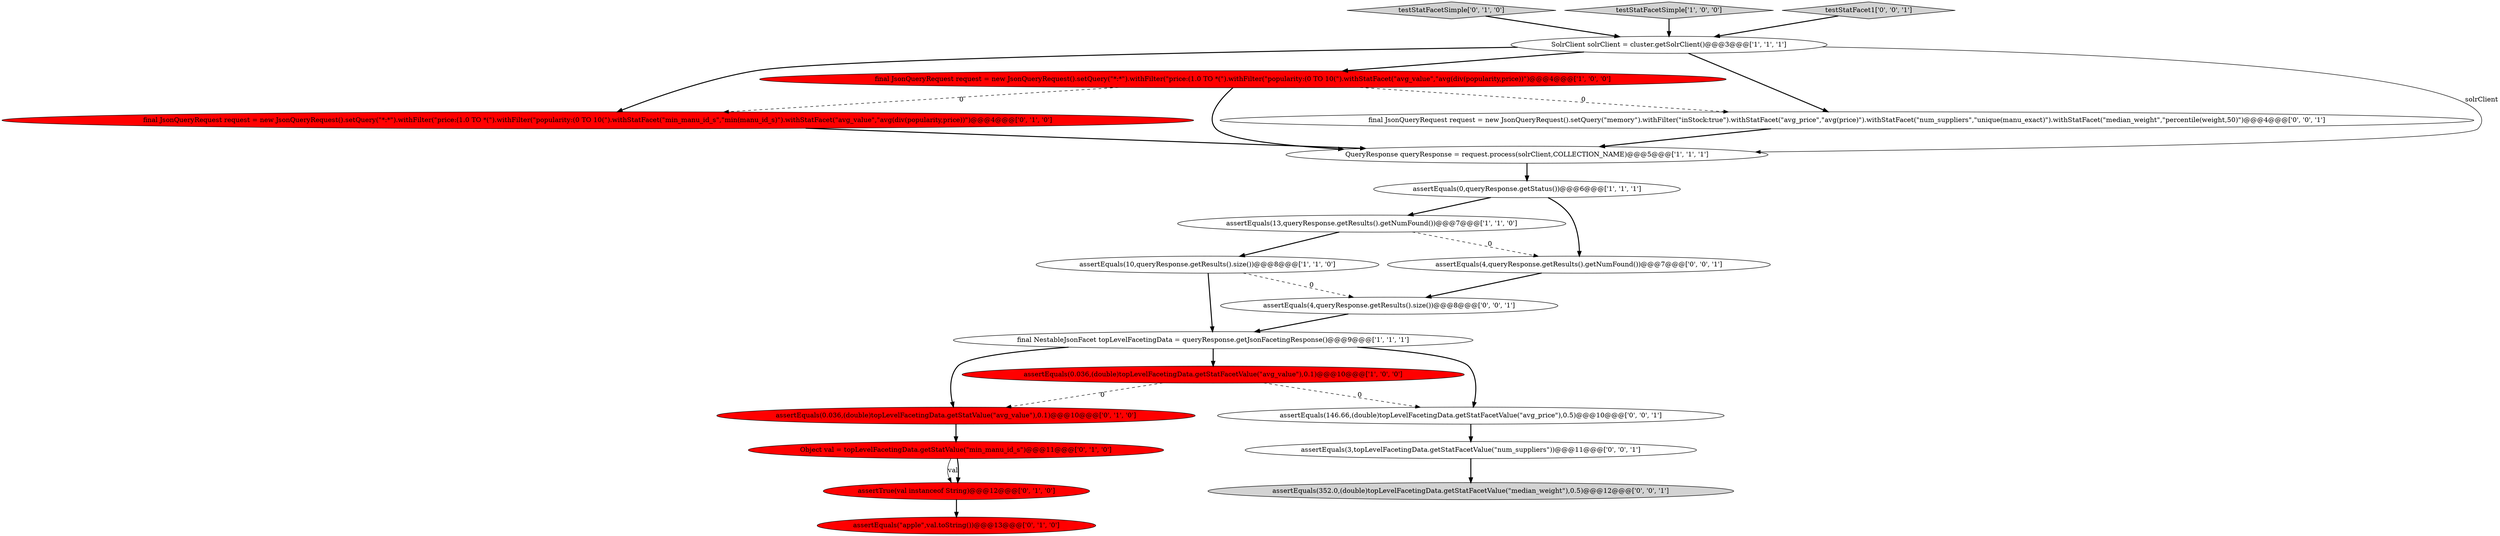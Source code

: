 digraph {
9 [style = filled, label = "final JsonQueryRequest request = new JsonQueryRequest().setQuery(\"*:*\").withFilter(\"price:(1.0 TO *(\").withFilter(\"popularity:(0 TO 10(\").withStatFacet(\"min_manu_id_s\",\"min(manu_id_s)\").withStatFacet(\"avg_value\",\"avg(div(popularity,price))\")@@@4@@@['0', '1', '0']", fillcolor = red, shape = ellipse image = "AAA1AAABBB2BBB"];
19 [style = filled, label = "assertEquals(4,queryResponse.getResults().getNumFound())@@@7@@@['0', '0', '1']", fillcolor = white, shape = ellipse image = "AAA0AAABBB3BBB"];
16 [style = filled, label = "final JsonQueryRequest request = new JsonQueryRequest().setQuery(\"memory\").withFilter(\"inStock:true\").withStatFacet(\"avg_price\",\"avg(price)\").withStatFacet(\"num_suppliers\",\"unique(manu_exact)\").withStatFacet(\"median_weight\",\"percentile(weight,50)\")@@@4@@@['0', '0', '1']", fillcolor = white, shape = ellipse image = "AAA0AAABBB3BBB"];
1 [style = filled, label = "assertEquals(0,queryResponse.getStatus())@@@6@@@['1', '1', '1']", fillcolor = white, shape = ellipse image = "AAA0AAABBB1BBB"];
10 [style = filled, label = "assertEquals(0.036,(double)topLevelFacetingData.getStatValue(\"avg_value\"),0.1)@@@10@@@['0', '1', '0']", fillcolor = red, shape = ellipse image = "AAA1AAABBB2BBB"];
8 [style = filled, label = "assertEquals(10,queryResponse.getResults().size())@@@8@@@['1', '1', '0']", fillcolor = white, shape = ellipse image = "AAA0AAABBB1BBB"];
6 [style = filled, label = "SolrClient solrClient = cluster.getSolrClient()@@@3@@@['1', '1', '1']", fillcolor = white, shape = ellipse image = "AAA0AAABBB1BBB"];
7 [style = filled, label = "QueryResponse queryResponse = request.process(solrClient,COLLECTION_NAME)@@@5@@@['1', '1', '1']", fillcolor = white, shape = ellipse image = "AAA0AAABBB1BBB"];
13 [style = filled, label = "testStatFacetSimple['0', '1', '0']", fillcolor = lightgray, shape = diamond image = "AAA0AAABBB2BBB"];
2 [style = filled, label = "testStatFacetSimple['1', '0', '0']", fillcolor = lightgray, shape = diamond image = "AAA0AAABBB1BBB"];
12 [style = filled, label = "assertTrue(val instanceof String)@@@12@@@['0', '1', '0']", fillcolor = red, shape = ellipse image = "AAA1AAABBB2BBB"];
18 [style = filled, label = "assertEquals(4,queryResponse.getResults().size())@@@8@@@['0', '0', '1']", fillcolor = white, shape = ellipse image = "AAA0AAABBB3BBB"];
4 [style = filled, label = "final JsonQueryRequest request = new JsonQueryRequest().setQuery(\"*:*\").withFilter(\"price:(1.0 TO *(\").withFilter(\"popularity:(0 TO 10(\").withStatFacet(\"avg_value\",\"avg(div(popularity,price))\")@@@4@@@['1', '0', '0']", fillcolor = red, shape = ellipse image = "AAA1AAABBB1BBB"];
17 [style = filled, label = "assertEquals(352.0,(double)topLevelFacetingData.getStatFacetValue(\"median_weight\"),0.5)@@@12@@@['0', '0', '1']", fillcolor = lightgray, shape = ellipse image = "AAA0AAABBB3BBB"];
21 [style = filled, label = "testStatFacet1['0', '0', '1']", fillcolor = lightgray, shape = diamond image = "AAA0AAABBB3BBB"];
11 [style = filled, label = "assertEquals(\"apple\",val.toString())@@@13@@@['0', '1', '0']", fillcolor = red, shape = ellipse image = "AAA1AAABBB2BBB"];
0 [style = filled, label = "assertEquals(0.036,(double)topLevelFacetingData.getStatFacetValue(\"avg_value\"),0.1)@@@10@@@['1', '0', '0']", fillcolor = red, shape = ellipse image = "AAA1AAABBB1BBB"];
14 [style = filled, label = "Object val = topLevelFacetingData.getStatValue(\"min_manu_id_s\")@@@11@@@['0', '1', '0']", fillcolor = red, shape = ellipse image = "AAA1AAABBB2BBB"];
15 [style = filled, label = "assertEquals(3,topLevelFacetingData.getStatFacetValue(\"num_suppliers\"))@@@11@@@['0', '0', '1']", fillcolor = white, shape = ellipse image = "AAA0AAABBB3BBB"];
20 [style = filled, label = "assertEquals(146.66,(double)topLevelFacetingData.getStatFacetValue(\"avg_price\"),0.5)@@@10@@@['0', '0', '1']", fillcolor = white, shape = ellipse image = "AAA0AAABBB3BBB"];
3 [style = filled, label = "final NestableJsonFacet topLevelFacetingData = queryResponse.getJsonFacetingResponse()@@@9@@@['1', '1', '1']", fillcolor = white, shape = ellipse image = "AAA0AAABBB1BBB"];
5 [style = filled, label = "assertEquals(13,queryResponse.getResults().getNumFound())@@@7@@@['1', '1', '0']", fillcolor = white, shape = ellipse image = "AAA0AAABBB1BBB"];
1->5 [style = bold, label=""];
5->8 [style = bold, label=""];
18->3 [style = bold, label=""];
19->18 [style = bold, label=""];
7->1 [style = bold, label=""];
4->16 [style = dashed, label="0"];
21->6 [style = bold, label=""];
10->14 [style = bold, label=""];
14->12 [style = solid, label="val"];
2->6 [style = bold, label=""];
8->3 [style = bold, label=""];
12->11 [style = bold, label=""];
16->7 [style = bold, label=""];
9->7 [style = bold, label=""];
0->20 [style = dashed, label="0"];
4->7 [style = bold, label=""];
3->0 [style = bold, label=""];
0->10 [style = dashed, label="0"];
3->10 [style = bold, label=""];
6->4 [style = bold, label=""];
4->9 [style = dashed, label="0"];
15->17 [style = bold, label=""];
3->20 [style = bold, label=""];
6->16 [style = bold, label=""];
14->12 [style = bold, label=""];
8->18 [style = dashed, label="0"];
13->6 [style = bold, label=""];
6->9 [style = bold, label=""];
1->19 [style = bold, label=""];
20->15 [style = bold, label=""];
5->19 [style = dashed, label="0"];
6->7 [style = solid, label="solrClient"];
}
